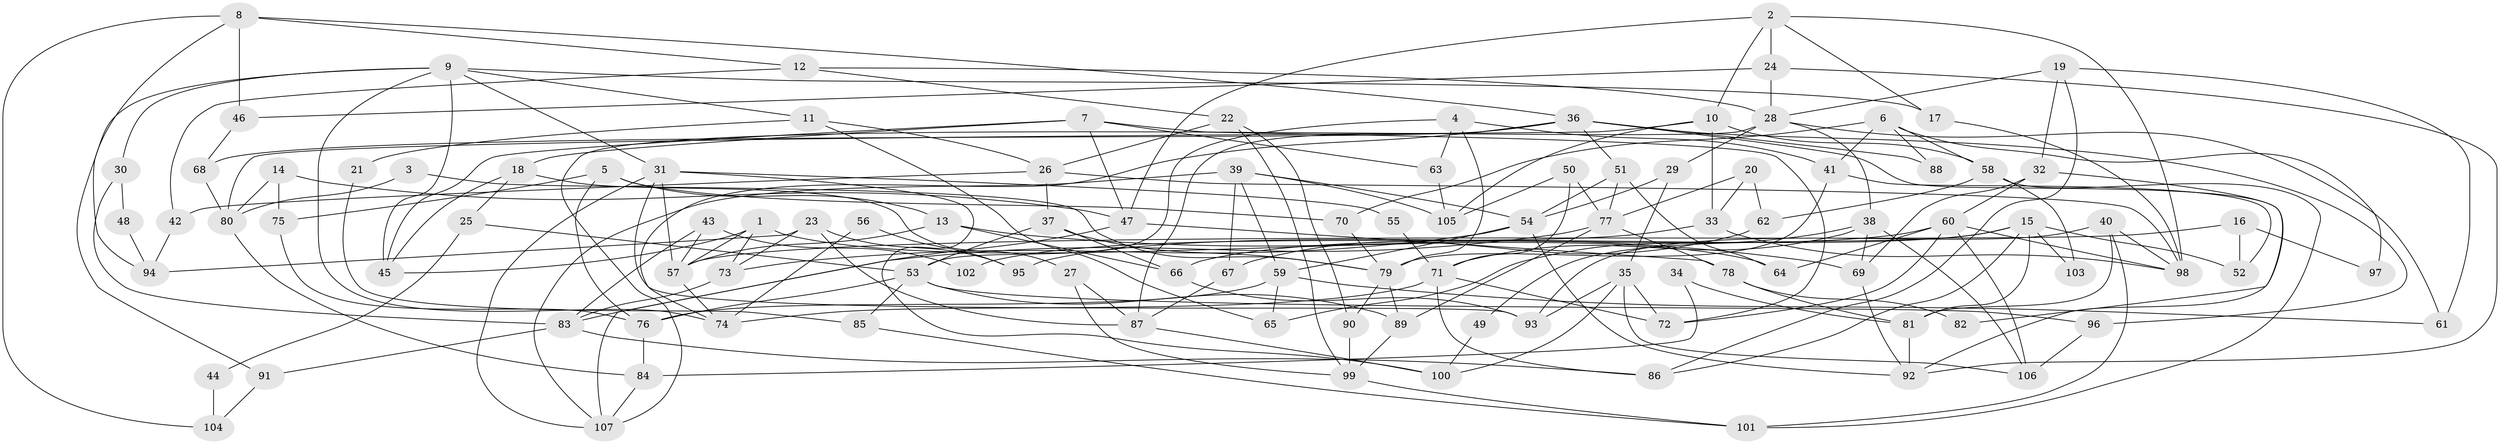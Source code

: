 // Generated by graph-tools (version 1.1) at 2025/02/03/09/25 03:02:00]
// undirected, 107 vertices, 214 edges
graph export_dot {
graph [start="1"]
  node [color=gray90,style=filled];
  1;
  2;
  3;
  4;
  5;
  6;
  7;
  8;
  9;
  10;
  11;
  12;
  13;
  14;
  15;
  16;
  17;
  18;
  19;
  20;
  21;
  22;
  23;
  24;
  25;
  26;
  27;
  28;
  29;
  30;
  31;
  32;
  33;
  34;
  35;
  36;
  37;
  38;
  39;
  40;
  41;
  42;
  43;
  44;
  45;
  46;
  47;
  48;
  49;
  50;
  51;
  52;
  53;
  54;
  55;
  56;
  57;
  58;
  59;
  60;
  61;
  62;
  63;
  64;
  65;
  66;
  67;
  68;
  69;
  70;
  71;
  72;
  73;
  74;
  75;
  76;
  77;
  78;
  79;
  80;
  81;
  82;
  83;
  84;
  85;
  86;
  87;
  88;
  89;
  90;
  91;
  92;
  93;
  94;
  95;
  96;
  97;
  98;
  99;
  100;
  101;
  102;
  103;
  104;
  105;
  106;
  107;
  1 -- 57;
  1 -- 64;
  1 -- 45;
  1 -- 73;
  2 -- 24;
  2 -- 10;
  2 -- 17;
  2 -- 47;
  2 -- 98;
  3 -- 80;
  3 -- 79;
  4 -- 79;
  4 -- 53;
  4 -- 41;
  4 -- 63;
  5 -- 76;
  5 -- 13;
  5 -- 70;
  5 -- 75;
  6 -- 58;
  6 -- 41;
  6 -- 70;
  6 -- 88;
  6 -- 97;
  7 -- 45;
  7 -- 18;
  7 -- 47;
  7 -- 63;
  7 -- 72;
  8 -- 46;
  8 -- 94;
  8 -- 12;
  8 -- 36;
  8 -- 104;
  9 -- 74;
  9 -- 17;
  9 -- 11;
  9 -- 30;
  9 -- 31;
  9 -- 45;
  9 -- 91;
  10 -- 58;
  10 -- 105;
  10 -- 33;
  10 -- 80;
  11 -- 26;
  11 -- 21;
  11 -- 65;
  12 -- 28;
  12 -- 22;
  12 -- 42;
  13 -- 66;
  13 -- 69;
  13 -- 57;
  14 -- 47;
  14 -- 80;
  14 -- 75;
  15 -- 86;
  15 -- 81;
  15 -- 49;
  15 -- 52;
  15 -- 66;
  15 -- 103;
  16 -- 52;
  16 -- 57;
  16 -- 97;
  17 -- 98;
  18 -- 45;
  18 -- 27;
  18 -- 25;
  19 -- 28;
  19 -- 61;
  19 -- 32;
  19 -- 86;
  20 -- 33;
  20 -- 77;
  20 -- 62;
  21 -- 85;
  22 -- 26;
  22 -- 90;
  22 -- 99;
  23 -- 73;
  23 -- 87;
  23 -- 94;
  23 -- 95;
  24 -- 92;
  24 -- 28;
  24 -- 46;
  25 -- 53;
  25 -- 44;
  26 -- 98;
  26 -- 37;
  26 -- 42;
  27 -- 87;
  27 -- 99;
  28 -- 38;
  28 -- 107;
  28 -- 29;
  28 -- 61;
  29 -- 54;
  29 -- 35;
  30 -- 83;
  30 -- 48;
  31 -- 93;
  31 -- 55;
  31 -- 57;
  31 -- 100;
  31 -- 107;
  32 -- 60;
  32 -- 69;
  32 -- 82;
  33 -- 98;
  33 -- 102;
  34 -- 84;
  34 -- 81;
  35 -- 72;
  35 -- 93;
  35 -- 100;
  35 -- 106;
  36 -- 74;
  36 -- 51;
  36 -- 68;
  36 -- 87;
  36 -- 88;
  36 -- 92;
  36 -- 96;
  37 -- 79;
  37 -- 53;
  37 -- 66;
  38 -- 69;
  38 -- 65;
  38 -- 71;
  38 -- 106;
  39 -- 107;
  39 -- 54;
  39 -- 59;
  39 -- 67;
  39 -- 105;
  40 -- 98;
  40 -- 93;
  40 -- 81;
  40 -- 101;
  41 -- 79;
  41 -- 52;
  42 -- 94;
  43 -- 83;
  43 -- 57;
  43 -- 102;
  44 -- 104;
  46 -- 68;
  47 -- 78;
  47 -- 107;
  48 -- 94;
  49 -- 100;
  50 -- 105;
  50 -- 77;
  50 -- 71;
  51 -- 77;
  51 -- 54;
  51 -- 64;
  53 -- 76;
  53 -- 96;
  53 -- 85;
  53 -- 89;
  54 -- 73;
  54 -- 59;
  54 -- 92;
  55 -- 71;
  56 -- 95;
  56 -- 74;
  57 -- 74;
  58 -- 62;
  58 -- 101;
  58 -- 103;
  59 -- 61;
  59 -- 65;
  59 -- 76;
  60 -- 72;
  60 -- 106;
  60 -- 64;
  60 -- 95;
  60 -- 98;
  62 -- 67;
  63 -- 105;
  66 -- 93;
  67 -- 87;
  68 -- 80;
  69 -- 92;
  70 -- 79;
  71 -- 72;
  71 -- 74;
  71 -- 86;
  73 -- 83;
  75 -- 76;
  76 -- 84;
  77 -- 78;
  77 -- 89;
  77 -- 83;
  78 -- 81;
  78 -- 82;
  79 -- 89;
  79 -- 90;
  80 -- 84;
  81 -- 92;
  83 -- 86;
  83 -- 91;
  84 -- 107;
  85 -- 101;
  87 -- 100;
  89 -- 99;
  90 -- 99;
  91 -- 104;
  96 -- 106;
  99 -- 101;
}
